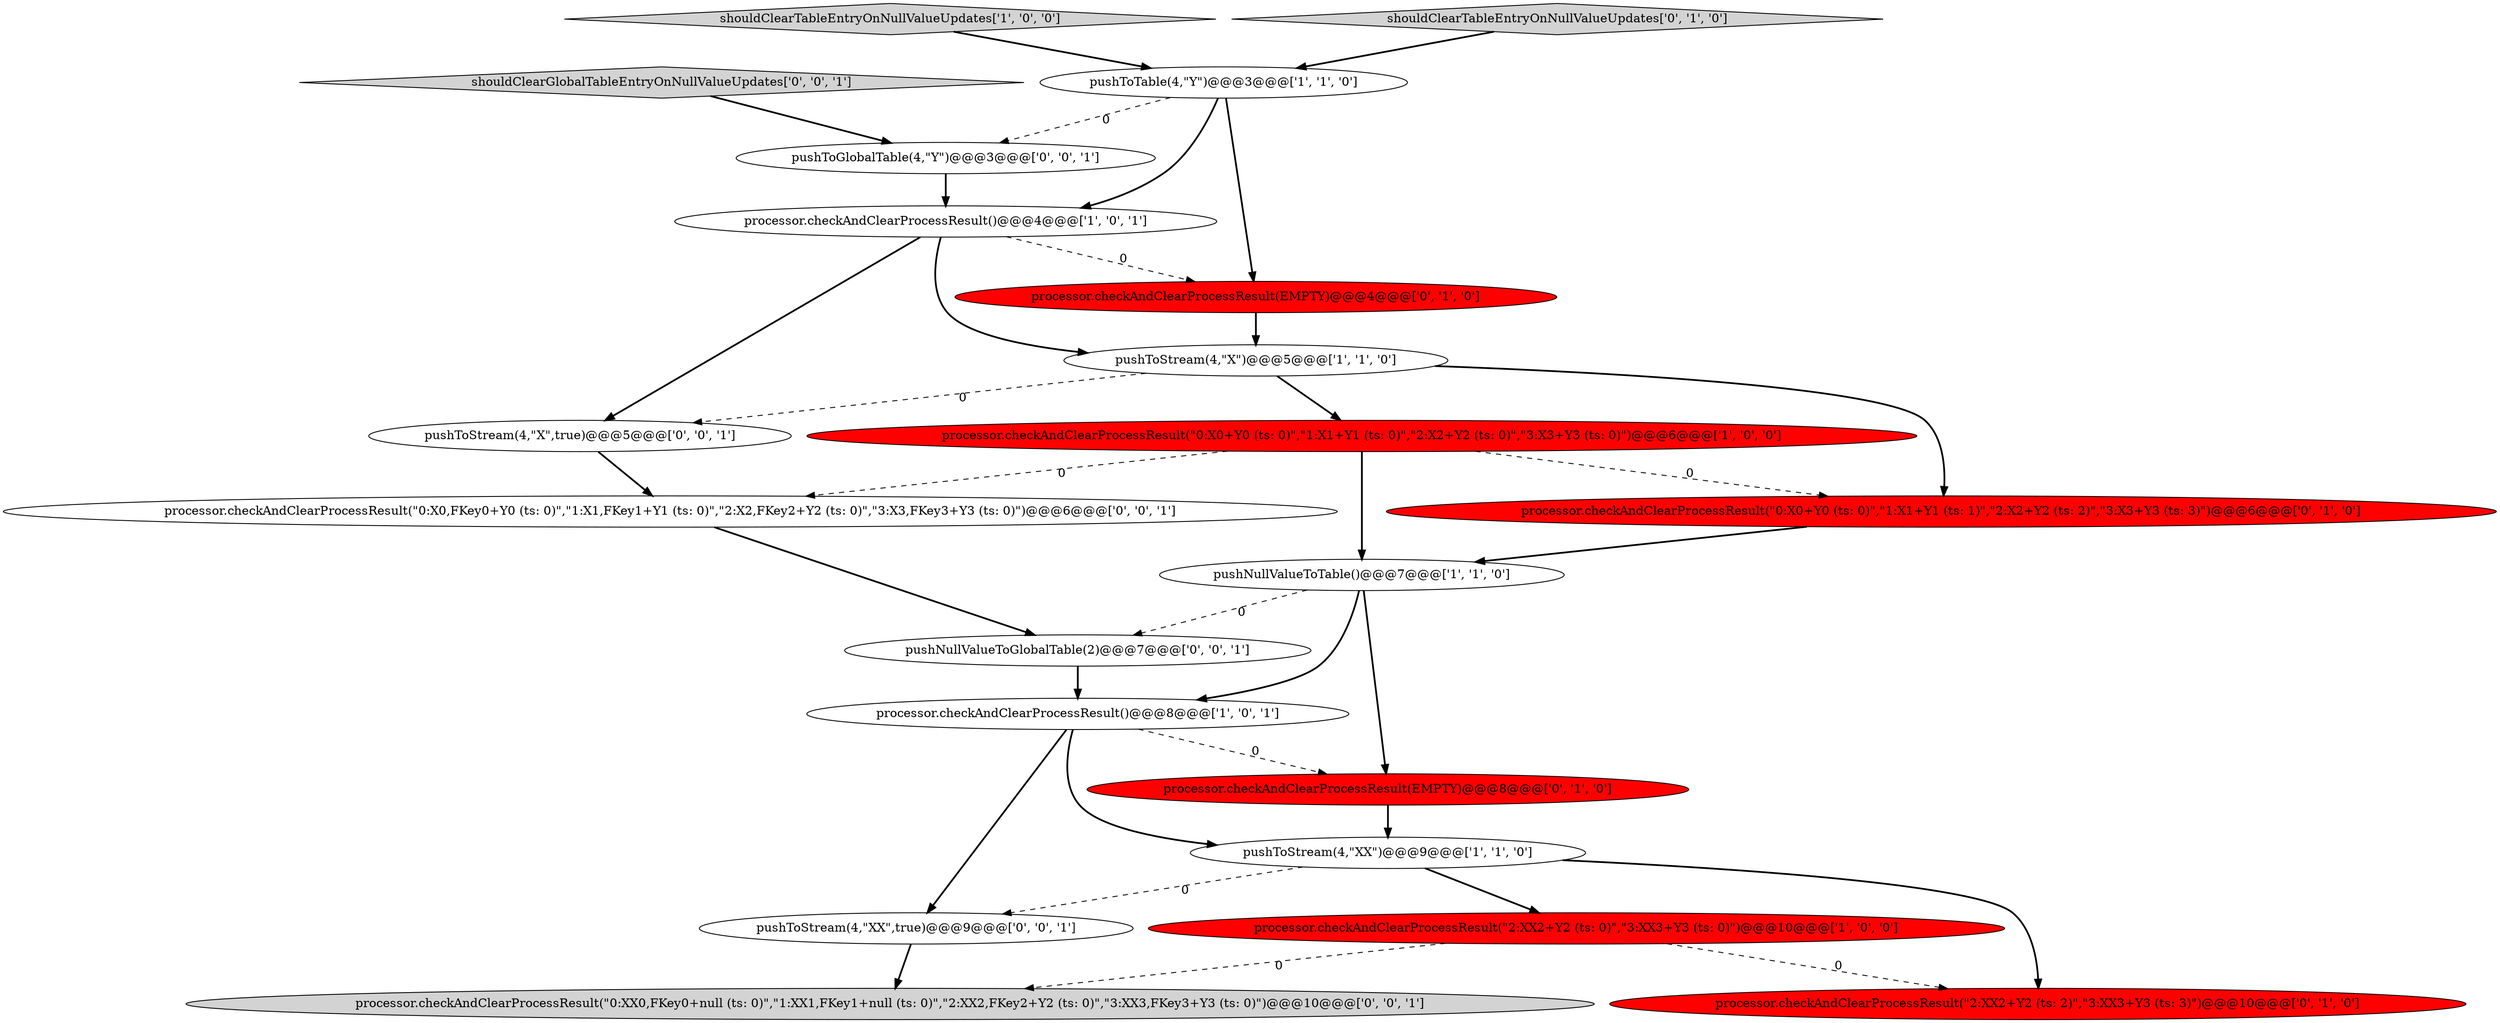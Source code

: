 digraph {
6 [style = filled, label = "shouldClearTableEntryOnNullValueUpdates['1', '0', '0']", fillcolor = lightgray, shape = diamond image = "AAA0AAABBB1BBB"];
5 [style = filled, label = "processor.checkAndClearProcessResult()@@@4@@@['1', '0', '1']", fillcolor = white, shape = ellipse image = "AAA0AAABBB1BBB"];
8 [style = filled, label = "pushToStream(4,\"XX\")@@@9@@@['1', '1', '0']", fillcolor = white, shape = ellipse image = "AAA0AAABBB1BBB"];
1 [style = filled, label = "pushNullValueToTable()@@@7@@@['1', '1', '0']", fillcolor = white, shape = ellipse image = "AAA0AAABBB1BBB"];
18 [style = filled, label = "pushToStream(4,\"XX\",true)@@@9@@@['0', '0', '1']", fillcolor = white, shape = ellipse image = "AAA0AAABBB3BBB"];
14 [style = filled, label = "pushToGlobalTable(4,\"Y\")@@@3@@@['0', '0', '1']", fillcolor = white, shape = ellipse image = "AAA0AAABBB3BBB"];
15 [style = filled, label = "processor.checkAndClearProcessResult(\"0:XX0,FKey0+null (ts: 0)\",\"1:XX1,FKey1+null (ts: 0)\",\"2:XX2,FKey2+Y2 (ts: 0)\",\"3:XX3,FKey3+Y3 (ts: 0)\")@@@10@@@['0', '0', '1']", fillcolor = lightgray, shape = ellipse image = "AAA0AAABBB3BBB"];
2 [style = filled, label = "processor.checkAndClearProcessResult(\"2:XX2+Y2 (ts: 0)\",\"3:XX3+Y3 (ts: 0)\")@@@10@@@['1', '0', '0']", fillcolor = red, shape = ellipse image = "AAA1AAABBB1BBB"];
19 [style = filled, label = "processor.checkAndClearProcessResult(\"0:X0,FKey0+Y0 (ts: 0)\",\"1:X1,FKey1+Y1 (ts: 0)\",\"2:X2,FKey2+Y2 (ts: 0)\",\"3:X3,FKey3+Y3 (ts: 0)\")@@@6@@@['0', '0', '1']", fillcolor = white, shape = ellipse image = "AAA0AAABBB3BBB"];
20 [style = filled, label = "pushToStream(4,\"X\",true)@@@5@@@['0', '0', '1']", fillcolor = white, shape = ellipse image = "AAA0AAABBB3BBB"];
9 [style = filled, label = "processor.checkAndClearProcessResult(\"0:X0+Y0 (ts: 0)\",\"1:X1+Y1 (ts: 1)\",\"2:X2+Y2 (ts: 2)\",\"3:X3+Y3 (ts: 3)\")@@@6@@@['0', '1', '0']", fillcolor = red, shape = ellipse image = "AAA1AAABBB2BBB"];
13 [style = filled, label = "processor.checkAndClearProcessResult(EMPTY)@@@4@@@['0', '1', '0']", fillcolor = red, shape = ellipse image = "AAA1AAABBB2BBB"];
17 [style = filled, label = "pushNullValueToGlobalTable(2)@@@7@@@['0', '0', '1']", fillcolor = white, shape = ellipse image = "AAA0AAABBB3BBB"];
3 [style = filled, label = "pushToTable(4,\"Y\")@@@3@@@['1', '1', '0']", fillcolor = white, shape = ellipse image = "AAA0AAABBB1BBB"];
7 [style = filled, label = "processor.checkAndClearProcessResult(\"0:X0+Y0 (ts: 0)\",\"1:X1+Y1 (ts: 0)\",\"2:X2+Y2 (ts: 0)\",\"3:X3+Y3 (ts: 0)\")@@@6@@@['1', '0', '0']", fillcolor = red, shape = ellipse image = "AAA1AAABBB1BBB"];
10 [style = filled, label = "shouldClearTableEntryOnNullValueUpdates['0', '1', '0']", fillcolor = lightgray, shape = diamond image = "AAA0AAABBB2BBB"];
0 [style = filled, label = "pushToStream(4,\"X\")@@@5@@@['1', '1', '0']", fillcolor = white, shape = ellipse image = "AAA0AAABBB1BBB"];
11 [style = filled, label = "processor.checkAndClearProcessResult(\"2:XX2+Y2 (ts: 2)\",\"3:XX3+Y3 (ts: 3)\")@@@10@@@['0', '1', '0']", fillcolor = red, shape = ellipse image = "AAA1AAABBB2BBB"];
16 [style = filled, label = "shouldClearGlobalTableEntryOnNullValueUpdates['0', '0', '1']", fillcolor = lightgray, shape = diamond image = "AAA0AAABBB3BBB"];
12 [style = filled, label = "processor.checkAndClearProcessResult(EMPTY)@@@8@@@['0', '1', '0']", fillcolor = red, shape = ellipse image = "AAA1AAABBB2BBB"];
4 [style = filled, label = "processor.checkAndClearProcessResult()@@@8@@@['1', '0', '1']", fillcolor = white, shape = ellipse image = "AAA0AAABBB1BBB"];
5->13 [style = dashed, label="0"];
6->3 [style = bold, label=""];
1->4 [style = bold, label=""];
0->9 [style = bold, label=""];
7->1 [style = bold, label=""];
5->20 [style = bold, label=""];
18->15 [style = bold, label=""];
10->3 [style = bold, label=""];
4->18 [style = bold, label=""];
19->17 [style = bold, label=""];
0->20 [style = dashed, label="0"];
4->12 [style = dashed, label="0"];
0->7 [style = bold, label=""];
2->15 [style = dashed, label="0"];
3->5 [style = bold, label=""];
1->17 [style = dashed, label="0"];
5->0 [style = bold, label=""];
8->2 [style = bold, label=""];
7->19 [style = dashed, label="0"];
7->9 [style = dashed, label="0"];
12->8 [style = bold, label=""];
1->12 [style = bold, label=""];
3->13 [style = bold, label=""];
4->8 [style = bold, label=""];
16->14 [style = bold, label=""];
2->11 [style = dashed, label="0"];
8->18 [style = dashed, label="0"];
3->14 [style = dashed, label="0"];
9->1 [style = bold, label=""];
20->19 [style = bold, label=""];
8->11 [style = bold, label=""];
17->4 [style = bold, label=""];
13->0 [style = bold, label=""];
14->5 [style = bold, label=""];
}
